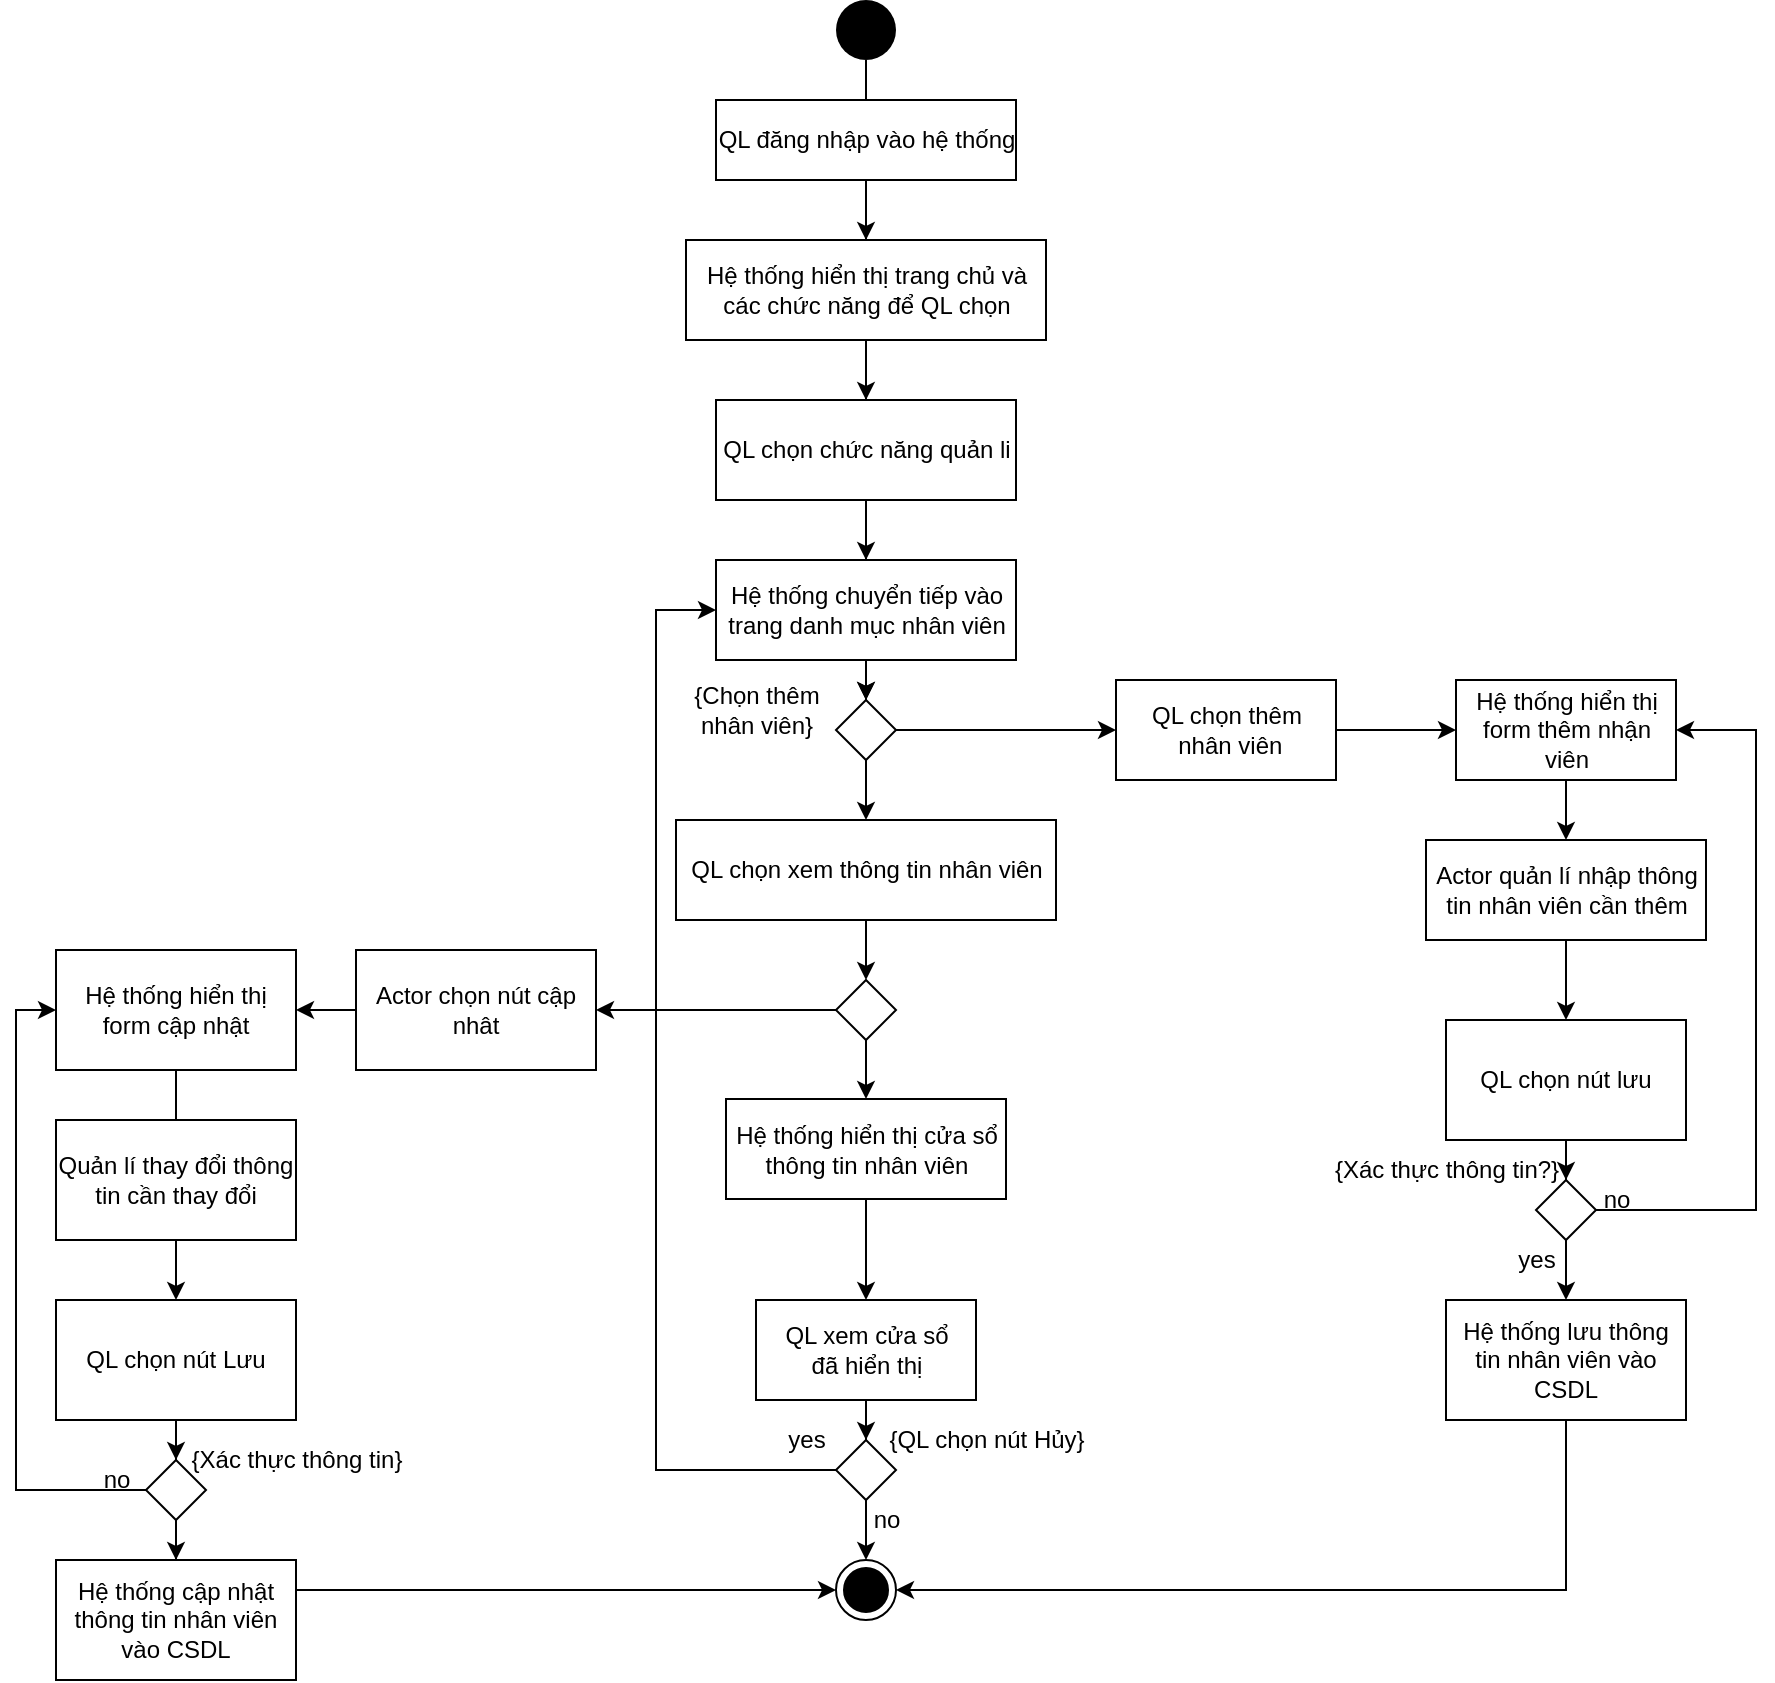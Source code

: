 <mxfile version="13.10.2" type="device"><diagram id="3nrdqDrH962xuJDc1VMT" name="Page-1"><mxGraphModel dx="1935" dy="482" grid="1" gridSize="10" guides="1" tooltips="1" connect="1" arrows="1" fold="1" page="1" pageScale="1" pageWidth="827" pageHeight="1169" math="0" shadow="0"><root><mxCell id="0"/><mxCell id="1" parent="0"/><mxCell id="1gD7Wtt1iuwGSDmyFUIk-12" value="" style="edgeStyle=orthogonalEdgeStyle;rounded=0;orthogonalLoop=1;jettySize=auto;html=1;" edge="1" parent="1" source="1gD7Wtt1iuwGSDmyFUIk-2" target="1gD7Wtt1iuwGSDmyFUIk-4"><mxGeometry relative="1" as="geometry"/></mxCell><mxCell id="1gD7Wtt1iuwGSDmyFUIk-2" value="" style="ellipse;fillColor=#000000;strokeColor=none;" vertex="1" parent="1"><mxGeometry x="350" y="10" width="30" height="30" as="geometry"/></mxCell><mxCell id="1gD7Wtt1iuwGSDmyFUIk-11" value="" style="edgeStyle=orthogonalEdgeStyle;rounded=0;orthogonalLoop=1;jettySize=auto;html=1;" edge="1" parent="1" source="1gD7Wtt1iuwGSDmyFUIk-3" target="1gD7Wtt1iuwGSDmyFUIk-5"><mxGeometry relative="1" as="geometry"/></mxCell><mxCell id="1gD7Wtt1iuwGSDmyFUIk-3" value="QL đăng nhập vào hệ thống" style="html=1;" vertex="1" parent="1"><mxGeometry x="290" y="60" width="150" height="40" as="geometry"/></mxCell><mxCell id="1gD7Wtt1iuwGSDmyFUIk-10" value="" style="edgeStyle=orthogonalEdgeStyle;rounded=0;orthogonalLoop=1;jettySize=auto;html=1;" edge="1" parent="1" source="1gD7Wtt1iuwGSDmyFUIk-4" target="1gD7Wtt1iuwGSDmyFUIk-6"><mxGeometry relative="1" as="geometry"/></mxCell><mxCell id="1gD7Wtt1iuwGSDmyFUIk-4" value="Hệ thống hiển thị trang chủ và &lt;br&gt;các chức năng để QL chọn" style="html=1;" vertex="1" parent="1"><mxGeometry x="275" y="130" width="180" height="50" as="geometry"/></mxCell><mxCell id="1gD7Wtt1iuwGSDmyFUIk-9" value="" style="edgeStyle=orthogonalEdgeStyle;rounded=0;orthogonalLoop=1;jettySize=auto;html=1;" edge="1" parent="1" source="1gD7Wtt1iuwGSDmyFUIk-5" target="1gD7Wtt1iuwGSDmyFUIk-7"><mxGeometry relative="1" as="geometry"/></mxCell><mxCell id="1gD7Wtt1iuwGSDmyFUIk-5" value="QL chọn chức năng quản li" style="html=1;" vertex="1" parent="1"><mxGeometry x="290" y="210" width="150" height="50" as="geometry"/></mxCell><mxCell id="1gD7Wtt1iuwGSDmyFUIk-8" value="" style="edgeStyle=orthogonalEdgeStyle;rounded=0;orthogonalLoop=1;jettySize=auto;html=1;" edge="1" parent="1" source="1gD7Wtt1iuwGSDmyFUIk-6" target="1gD7Wtt1iuwGSDmyFUIk-7"><mxGeometry relative="1" as="geometry"/></mxCell><mxCell id="1gD7Wtt1iuwGSDmyFUIk-6" value="Hệ thống chuyển tiếp vào &lt;br&gt;trang danh mục nhân viên" style="html=1;" vertex="1" parent="1"><mxGeometry x="290" y="290" width="150" height="50" as="geometry"/></mxCell><mxCell id="1gD7Wtt1iuwGSDmyFUIk-17" value="" style="edgeStyle=orthogonalEdgeStyle;rounded=0;orthogonalLoop=1;jettySize=auto;html=1;" edge="1" parent="1" source="1gD7Wtt1iuwGSDmyFUIk-7" target="1gD7Wtt1iuwGSDmyFUIk-13"><mxGeometry relative="1" as="geometry"/></mxCell><mxCell id="1gD7Wtt1iuwGSDmyFUIk-30" value="" style="edgeStyle=orthogonalEdgeStyle;rounded=0;orthogonalLoop=1;jettySize=auto;html=1;" edge="1" parent="1" source="1gD7Wtt1iuwGSDmyFUIk-7" target="1gD7Wtt1iuwGSDmyFUIk-28"><mxGeometry relative="1" as="geometry"/></mxCell><mxCell id="1gD7Wtt1iuwGSDmyFUIk-7" value="" style="rhombus;" vertex="1" parent="1"><mxGeometry x="350" y="360" width="30" height="30" as="geometry"/></mxCell><mxCell id="1gD7Wtt1iuwGSDmyFUIk-19" value="" style="edgeStyle=orthogonalEdgeStyle;rounded=0;orthogonalLoop=1;jettySize=auto;html=1;" edge="1" parent="1" source="1gD7Wtt1iuwGSDmyFUIk-13" target="1gD7Wtt1iuwGSDmyFUIk-18"><mxGeometry relative="1" as="geometry"/></mxCell><mxCell id="1gD7Wtt1iuwGSDmyFUIk-13" value="QL chọn xem thông tin nhân viên" style="html=1;" vertex="1" parent="1"><mxGeometry x="270" y="420" width="190" height="50" as="geometry"/></mxCell><mxCell id="1gD7Wtt1iuwGSDmyFUIk-26" value="" style="edgeStyle=orthogonalEdgeStyle;rounded=0;orthogonalLoop=1;jettySize=auto;html=1;" edge="1" parent="1" source="1gD7Wtt1iuwGSDmyFUIk-14" target="1gD7Wtt1iuwGSDmyFUIk-21"><mxGeometry relative="1" as="geometry"/></mxCell><mxCell id="1gD7Wtt1iuwGSDmyFUIk-14" value="Hệ thống hiển thị cửa sổ &lt;br&gt;thông tin nhân viên" style="html=1;" vertex="1" parent="1"><mxGeometry x="295" y="559.5" width="140" height="50" as="geometry"/></mxCell><mxCell id="1gD7Wtt1iuwGSDmyFUIk-20" value="" style="edgeStyle=orthogonalEdgeStyle;rounded=0;orthogonalLoop=1;jettySize=auto;html=1;" edge="1" parent="1" source="1gD7Wtt1iuwGSDmyFUIk-18" target="1gD7Wtt1iuwGSDmyFUIk-14"><mxGeometry relative="1" as="geometry"/></mxCell><mxCell id="1gD7Wtt1iuwGSDmyFUIk-51" value="" style="edgeStyle=orthogonalEdgeStyle;rounded=0;orthogonalLoop=1;jettySize=auto;html=1;" edge="1" parent="1" source="1gD7Wtt1iuwGSDmyFUIk-18" target="1gD7Wtt1iuwGSDmyFUIk-50"><mxGeometry relative="1" as="geometry"/></mxCell><mxCell id="1gD7Wtt1iuwGSDmyFUIk-18" value="" style="rhombus;" vertex="1" parent="1"><mxGeometry x="350" y="500" width="30" height="30" as="geometry"/></mxCell><mxCell id="1gD7Wtt1iuwGSDmyFUIk-23" value="" style="edgeStyle=orthogonalEdgeStyle;rounded=0;orthogonalLoop=1;jettySize=auto;html=1;" edge="1" parent="1" source="1gD7Wtt1iuwGSDmyFUIk-21" target="1gD7Wtt1iuwGSDmyFUIk-22"><mxGeometry relative="1" as="geometry"/></mxCell><mxCell id="1gD7Wtt1iuwGSDmyFUIk-21" value="QL xem cửa sổ &lt;br&gt;đã hiển thị" style="html=1;" vertex="1" parent="1"><mxGeometry x="310" y="660" width="110" height="50" as="geometry"/></mxCell><mxCell id="1gD7Wtt1iuwGSDmyFUIk-25" value="" style="edgeStyle=orthogonalEdgeStyle;rounded=0;orthogonalLoop=1;jettySize=auto;html=1;" edge="1" parent="1" source="1gD7Wtt1iuwGSDmyFUIk-22" target="1gD7Wtt1iuwGSDmyFUIk-24"><mxGeometry relative="1" as="geometry"/></mxCell><mxCell id="1gD7Wtt1iuwGSDmyFUIk-73" style="edgeStyle=orthogonalEdgeStyle;rounded=0;orthogonalLoop=1;jettySize=auto;html=1;exitX=0;exitY=0.5;exitDx=0;exitDy=0;entryX=0;entryY=0.5;entryDx=0;entryDy=0;" edge="1" parent="1" source="1gD7Wtt1iuwGSDmyFUIk-22" target="1gD7Wtt1iuwGSDmyFUIk-6"><mxGeometry relative="1" as="geometry"><Array as="points"><mxPoint x="260" y="745"/><mxPoint x="260" y="315"/></Array></mxGeometry></mxCell><mxCell id="1gD7Wtt1iuwGSDmyFUIk-22" value="" style="rhombus;" vertex="1" parent="1"><mxGeometry x="350" y="730" width="30" height="30" as="geometry"/></mxCell><mxCell id="1gD7Wtt1iuwGSDmyFUIk-24" value="" style="ellipse;html=1;shape=endState;fillColor=#000000;strokeColor=#000000;" vertex="1" parent="1"><mxGeometry x="350" y="790" width="30" height="30" as="geometry"/></mxCell><mxCell id="1gD7Wtt1iuwGSDmyFUIk-27" value="{Chọn thêm &lt;br&gt;nhân viên}" style="text;html=1;align=center;verticalAlign=middle;resizable=0;points=[];autosize=1;" vertex="1" parent="1"><mxGeometry x="270" y="350" width="80" height="30" as="geometry"/></mxCell><mxCell id="1gD7Wtt1iuwGSDmyFUIk-32" value="" style="edgeStyle=orthogonalEdgeStyle;rounded=0;orthogonalLoop=1;jettySize=auto;html=1;" edge="1" parent="1" source="1gD7Wtt1iuwGSDmyFUIk-28" target="1gD7Wtt1iuwGSDmyFUIk-29"><mxGeometry relative="1" as="geometry"/></mxCell><mxCell id="1gD7Wtt1iuwGSDmyFUIk-28" value="QL chọn thêm&lt;br&gt;&amp;nbsp;nhân viên" style="html=1;" vertex="1" parent="1"><mxGeometry x="490" y="350" width="110" height="50" as="geometry"/></mxCell><mxCell id="1gD7Wtt1iuwGSDmyFUIk-36" value="" style="edgeStyle=orthogonalEdgeStyle;rounded=0;orthogonalLoop=1;jettySize=auto;html=1;" edge="1" parent="1" source="1gD7Wtt1iuwGSDmyFUIk-29" target="1gD7Wtt1iuwGSDmyFUIk-33"><mxGeometry relative="1" as="geometry"/></mxCell><mxCell id="1gD7Wtt1iuwGSDmyFUIk-29" value="Hệ thống hiển thị&lt;br&gt;form thêm nhận &lt;br&gt;viên" style="html=1;" vertex="1" parent="1"><mxGeometry x="660" y="350" width="110" height="50" as="geometry"/></mxCell><mxCell id="1gD7Wtt1iuwGSDmyFUIk-35" value="" style="edgeStyle=orthogonalEdgeStyle;rounded=0;orthogonalLoop=1;jettySize=auto;html=1;" edge="1" parent="1" source="1gD7Wtt1iuwGSDmyFUIk-33" target="1gD7Wtt1iuwGSDmyFUIk-34"><mxGeometry relative="1" as="geometry"/></mxCell><mxCell id="1gD7Wtt1iuwGSDmyFUIk-33" value="Actor quản lí nhập thông&lt;br&gt;tin nhân viên cần thêm" style="html=1;" vertex="1" parent="1"><mxGeometry x="645" y="430" width="140" height="50" as="geometry"/></mxCell><mxCell id="1gD7Wtt1iuwGSDmyFUIk-41" value="" style="edgeStyle=orthogonalEdgeStyle;rounded=0;orthogonalLoop=1;jettySize=auto;html=1;" edge="1" parent="1" source="1gD7Wtt1iuwGSDmyFUIk-34" target="1gD7Wtt1iuwGSDmyFUIk-38"><mxGeometry relative="1" as="geometry"/></mxCell><mxCell id="1gD7Wtt1iuwGSDmyFUIk-34" value="QL chọn nút lưu" style="whiteSpace=wrap;html=1;" vertex="1" parent="1"><mxGeometry x="655" y="520" width="120" height="60" as="geometry"/></mxCell><mxCell id="1gD7Wtt1iuwGSDmyFUIk-42" style="edgeStyle=orthogonalEdgeStyle;rounded=0;orthogonalLoop=1;jettySize=auto;html=1;exitX=1;exitY=0.5;exitDx=0;exitDy=0;entryX=1;entryY=0.5;entryDx=0;entryDy=0;" edge="1" parent="1" source="1gD7Wtt1iuwGSDmyFUIk-38" target="1gD7Wtt1iuwGSDmyFUIk-29"><mxGeometry relative="1" as="geometry"><Array as="points"><mxPoint x="810" y="615"/><mxPoint x="810" y="375"/></Array></mxGeometry></mxCell><mxCell id="1gD7Wtt1iuwGSDmyFUIk-47" value="" style="edgeStyle=orthogonalEdgeStyle;rounded=0;orthogonalLoop=1;jettySize=auto;html=1;" edge="1" parent="1" source="1gD7Wtt1iuwGSDmyFUIk-38" target="1gD7Wtt1iuwGSDmyFUIk-46"><mxGeometry relative="1" as="geometry"/></mxCell><mxCell id="1gD7Wtt1iuwGSDmyFUIk-38" value="" style="rhombus;" vertex="1" parent="1"><mxGeometry x="700" y="600" width="30" height="30" as="geometry"/></mxCell><mxCell id="1gD7Wtt1iuwGSDmyFUIk-43" value="{Xác thực thông tin?}" style="text;html=1;align=center;verticalAlign=middle;resizable=0;points=[];autosize=1;" vertex="1" parent="1"><mxGeometry x="590" y="585" width="130" height="20" as="geometry"/></mxCell><mxCell id="1gD7Wtt1iuwGSDmyFUIk-44" value="no" style="text;html=1;align=center;verticalAlign=middle;resizable=0;points=[];autosize=1;" vertex="1" parent="1"><mxGeometry x="725" y="600" width="30" height="20" as="geometry"/></mxCell><mxCell id="1gD7Wtt1iuwGSDmyFUIk-48" style="edgeStyle=orthogonalEdgeStyle;rounded=0;orthogonalLoop=1;jettySize=auto;html=1;exitX=0.5;exitY=1;exitDx=0;exitDy=0;entryX=1;entryY=0.5;entryDx=0;entryDy=0;" edge="1" parent="1" source="1gD7Wtt1iuwGSDmyFUIk-46" target="1gD7Wtt1iuwGSDmyFUIk-24"><mxGeometry relative="1" as="geometry"/></mxCell><mxCell id="1gD7Wtt1iuwGSDmyFUIk-46" value="Hệ thống lưu thông tin nhân viên vào CSDL" style="whiteSpace=wrap;html=1;" vertex="1" parent="1"><mxGeometry x="655" y="660" width="120" height="60" as="geometry"/></mxCell><mxCell id="1gD7Wtt1iuwGSDmyFUIk-49" value="yes" style="text;html=1;align=center;verticalAlign=middle;resizable=0;points=[];autosize=1;" vertex="1" parent="1"><mxGeometry x="685" y="630" width="30" height="20" as="geometry"/></mxCell><mxCell id="1gD7Wtt1iuwGSDmyFUIk-60" value="" style="edgeStyle=orthogonalEdgeStyle;rounded=0;orthogonalLoop=1;jettySize=auto;html=1;" edge="1" parent="1" source="1gD7Wtt1iuwGSDmyFUIk-50" target="1gD7Wtt1iuwGSDmyFUIk-52"><mxGeometry relative="1" as="geometry"/></mxCell><mxCell id="1gD7Wtt1iuwGSDmyFUIk-50" value="Actor chọn nút cập nhât" style="whiteSpace=wrap;html=1;" vertex="1" parent="1"><mxGeometry x="110" y="485" width="120" height="60" as="geometry"/></mxCell><mxCell id="1gD7Wtt1iuwGSDmyFUIk-61" value="" style="edgeStyle=orthogonalEdgeStyle;rounded=0;orthogonalLoop=1;jettySize=auto;html=1;" edge="1" parent="1" source="1gD7Wtt1iuwGSDmyFUIk-52" target="1gD7Wtt1iuwGSDmyFUIk-56"><mxGeometry relative="1" as="geometry"/></mxCell><mxCell id="1gD7Wtt1iuwGSDmyFUIk-52" value="Hệ thống hiển thị form cập nhật" style="whiteSpace=wrap;html=1;" vertex="1" parent="1"><mxGeometry x="-40" y="485" width="120" height="60" as="geometry"/></mxCell><mxCell id="1gD7Wtt1iuwGSDmyFUIk-54" value="Quản lí thay đổi thông tin cần thay đổi" style="whiteSpace=wrap;html=1;" vertex="1" parent="1"><mxGeometry x="-40" y="570" width="120" height="60" as="geometry"/></mxCell><mxCell id="1gD7Wtt1iuwGSDmyFUIk-63" value="" style="edgeStyle=orthogonalEdgeStyle;rounded=0;orthogonalLoop=1;jettySize=auto;html=1;" edge="1" parent="1" source="1gD7Wtt1iuwGSDmyFUIk-56" target="1gD7Wtt1iuwGSDmyFUIk-62"><mxGeometry relative="1" as="geometry"/></mxCell><mxCell id="1gD7Wtt1iuwGSDmyFUIk-56" value="QL chọn nút Lưu" style="whiteSpace=wrap;html=1;" vertex="1" parent="1"><mxGeometry x="-40" y="660" width="120" height="60" as="geometry"/></mxCell><mxCell id="1gD7Wtt1iuwGSDmyFUIk-65" style="edgeStyle=orthogonalEdgeStyle;rounded=0;orthogonalLoop=1;jettySize=auto;html=1;exitX=0;exitY=0.5;exitDx=0;exitDy=0;entryX=0;entryY=0.5;entryDx=0;entryDy=0;" edge="1" parent="1" source="1gD7Wtt1iuwGSDmyFUIk-62" target="1gD7Wtt1iuwGSDmyFUIk-52"><mxGeometry relative="1" as="geometry"/></mxCell><mxCell id="1gD7Wtt1iuwGSDmyFUIk-68" value="" style="edgeStyle=orthogonalEdgeStyle;rounded=0;orthogonalLoop=1;jettySize=auto;html=1;" edge="1" parent="1" source="1gD7Wtt1iuwGSDmyFUIk-62" target="1gD7Wtt1iuwGSDmyFUIk-67"><mxGeometry relative="1" as="geometry"/></mxCell><mxCell id="1gD7Wtt1iuwGSDmyFUIk-62" value="" style="rhombus;" vertex="1" parent="1"><mxGeometry x="5" y="740" width="30" height="30" as="geometry"/></mxCell><mxCell id="1gD7Wtt1iuwGSDmyFUIk-64" value="{Xác thực thông tin}" style="text;html=1;align=center;verticalAlign=middle;resizable=0;points=[];autosize=1;" vertex="1" parent="1"><mxGeometry x="20" y="730" width="120" height="20" as="geometry"/></mxCell><mxCell id="1gD7Wtt1iuwGSDmyFUIk-66" value="no" style="text;html=1;align=center;verticalAlign=middle;resizable=0;points=[];autosize=1;" vertex="1" parent="1"><mxGeometry x="-25" y="740" width="30" height="20" as="geometry"/></mxCell><mxCell id="1gD7Wtt1iuwGSDmyFUIk-69" style="edgeStyle=orthogonalEdgeStyle;rounded=0;orthogonalLoop=1;jettySize=auto;html=1;exitX=1;exitY=0.25;exitDx=0;exitDy=0;entryX=0;entryY=0.5;entryDx=0;entryDy=0;" edge="1" parent="1" source="1gD7Wtt1iuwGSDmyFUIk-67" target="1gD7Wtt1iuwGSDmyFUIk-24"><mxGeometry relative="1" as="geometry"/></mxCell><mxCell id="1gD7Wtt1iuwGSDmyFUIk-67" value="Hệ thống cập nhật thông tin nhân viên vào CSDL" style="whiteSpace=wrap;html=1;" vertex="1" parent="1"><mxGeometry x="-40" y="790" width="120" height="60" as="geometry"/></mxCell><mxCell id="1gD7Wtt1iuwGSDmyFUIk-70" value="{QL chọn nút Hủy}" style="text;html=1;align=center;verticalAlign=middle;resizable=0;points=[];autosize=1;" vertex="1" parent="1"><mxGeometry x="370" y="720" width="110" height="20" as="geometry"/></mxCell><mxCell id="1gD7Wtt1iuwGSDmyFUIk-71" value="no" style="text;html=1;align=center;verticalAlign=middle;resizable=0;points=[];autosize=1;" vertex="1" parent="1"><mxGeometry x="360" y="760" width="30" height="20" as="geometry"/></mxCell><mxCell id="1gD7Wtt1iuwGSDmyFUIk-74" value="yes" style="text;html=1;align=center;verticalAlign=middle;resizable=0;points=[];autosize=1;" vertex="1" parent="1"><mxGeometry x="320" y="720" width="30" height="20" as="geometry"/></mxCell></root></mxGraphModel></diagram></mxfile>